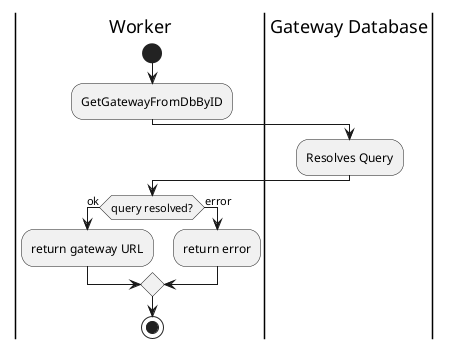 @startuml GetGatewayActivity;
|Worker|

start

:GetGatewayFromDbByID;

|Gateway Database|
:Resolves Query;

|Worker|
if (query resolved?) is (ok) then
:return gateway URL;
else (error)
:return error;
endif

stop
@enduml